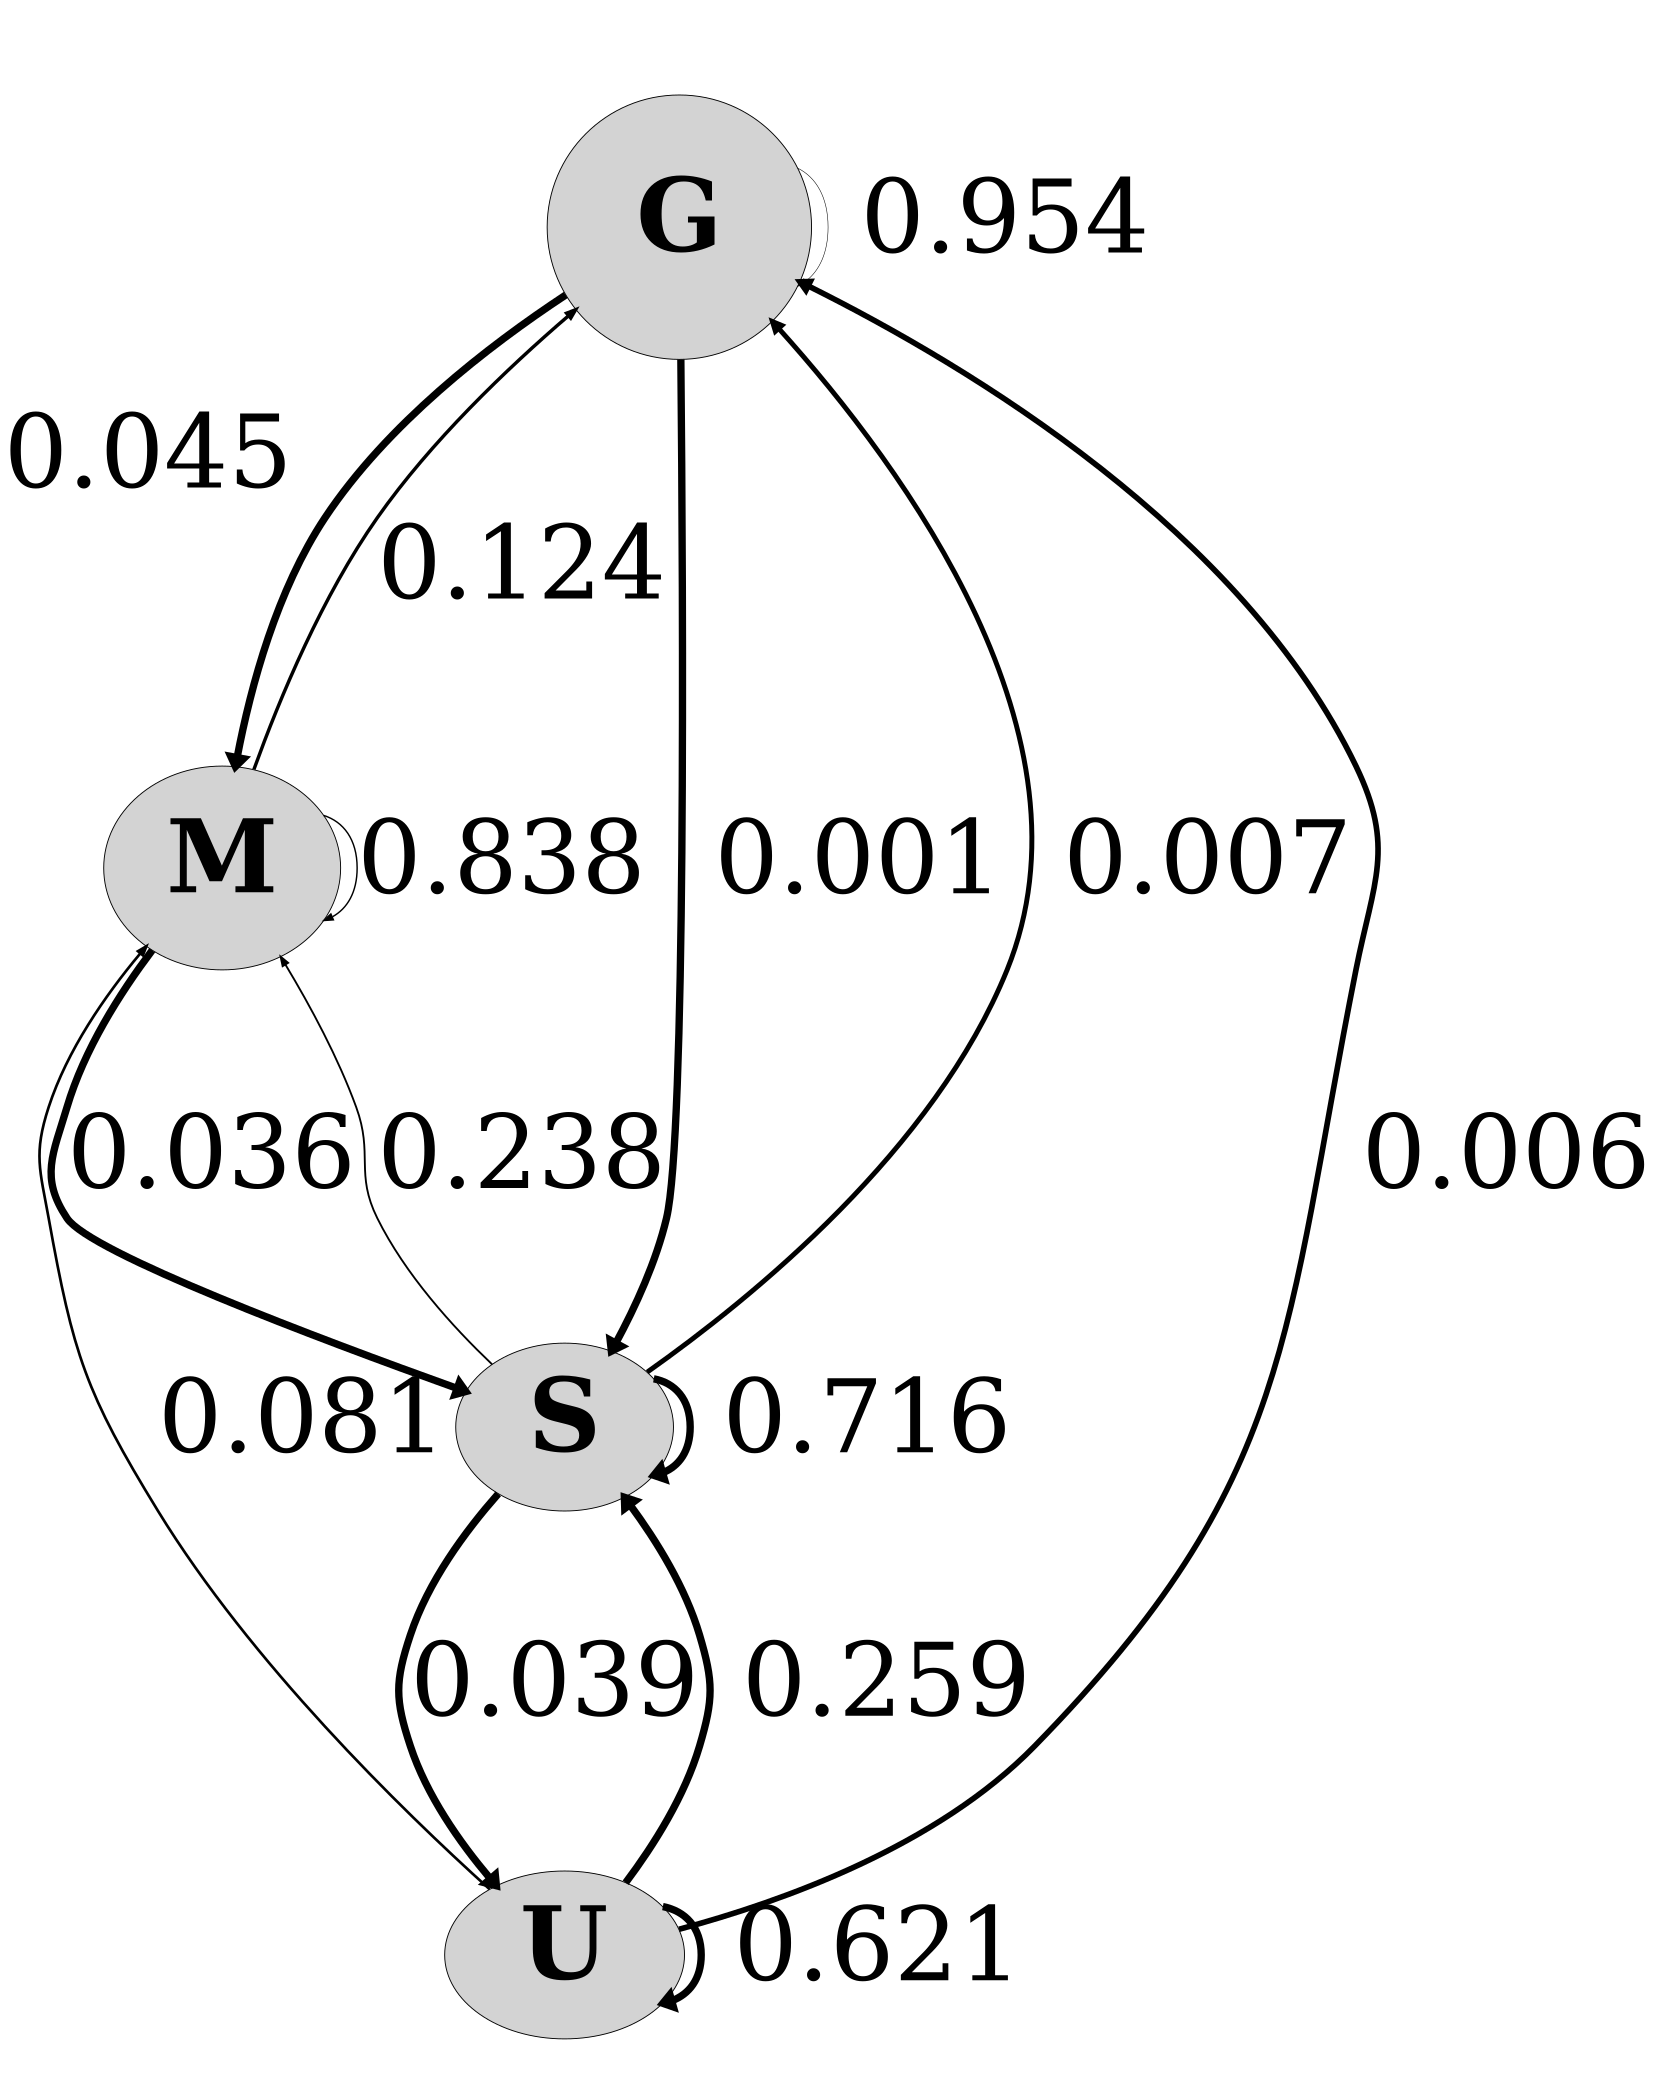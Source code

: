 digraph {
G -> G [label=" 0.954", fontsize="110", penwidth="0.572"];
G -> M[xlabel="0.045 ", fontsize="110", penwidth="8"];
G -> S [label=" 0.001", fontsize="110", penwidth="8"];
G [width="4", height="4", fontsize="110", style="filled", fillcolor="lightgrey", label=< <B>G</B> >];
M -> G [label="0.124", fontsize="110", penwidth="3.7380000000000004"];
M -> M [label="0.838", fontsize="110", penwidth="1.5708000000000002"];
M -> S [label="0.036", fontsize="110", penwidth="8"];
M [width="3.0865", height="3.0865", fontsize="110", style="filled", fillcolor="lightgrey", label=< <B>M</B> >];
S -> G [label=" 0.007", fontsize="110", penwidth="5.3788"];
S -> M [label="0.238", fontsize="110", penwidth="2.0340000000000003"];
S -> S [label=" 0.716", fontsize="110", penwidth="8"];
S -> U [label="0.039", fontsize="110", penwidth="8"];
S [width="1.762", height="1.762", fontsize="110", style="filled", fillcolor="lightgrey", label=< <B>S</B> >];
U -> G [label=" 0.006", fontsize="110", penwidth="6.139600000000001"];
U -> M [label="0.081", fontsize="110", penwidth="2.9204000000000003"];
U -> S [label=" 0.259", fontsize="110", penwidth="8"];
U -> U [label=" 0.621", fontsize="110", penwidth="8"];
U [width="1.3195", height="1.3195", fontsize="110", style="filled", fillcolor="lightgrey", label=< <B>U</B> >];
size="14,14"
ratio="2"}